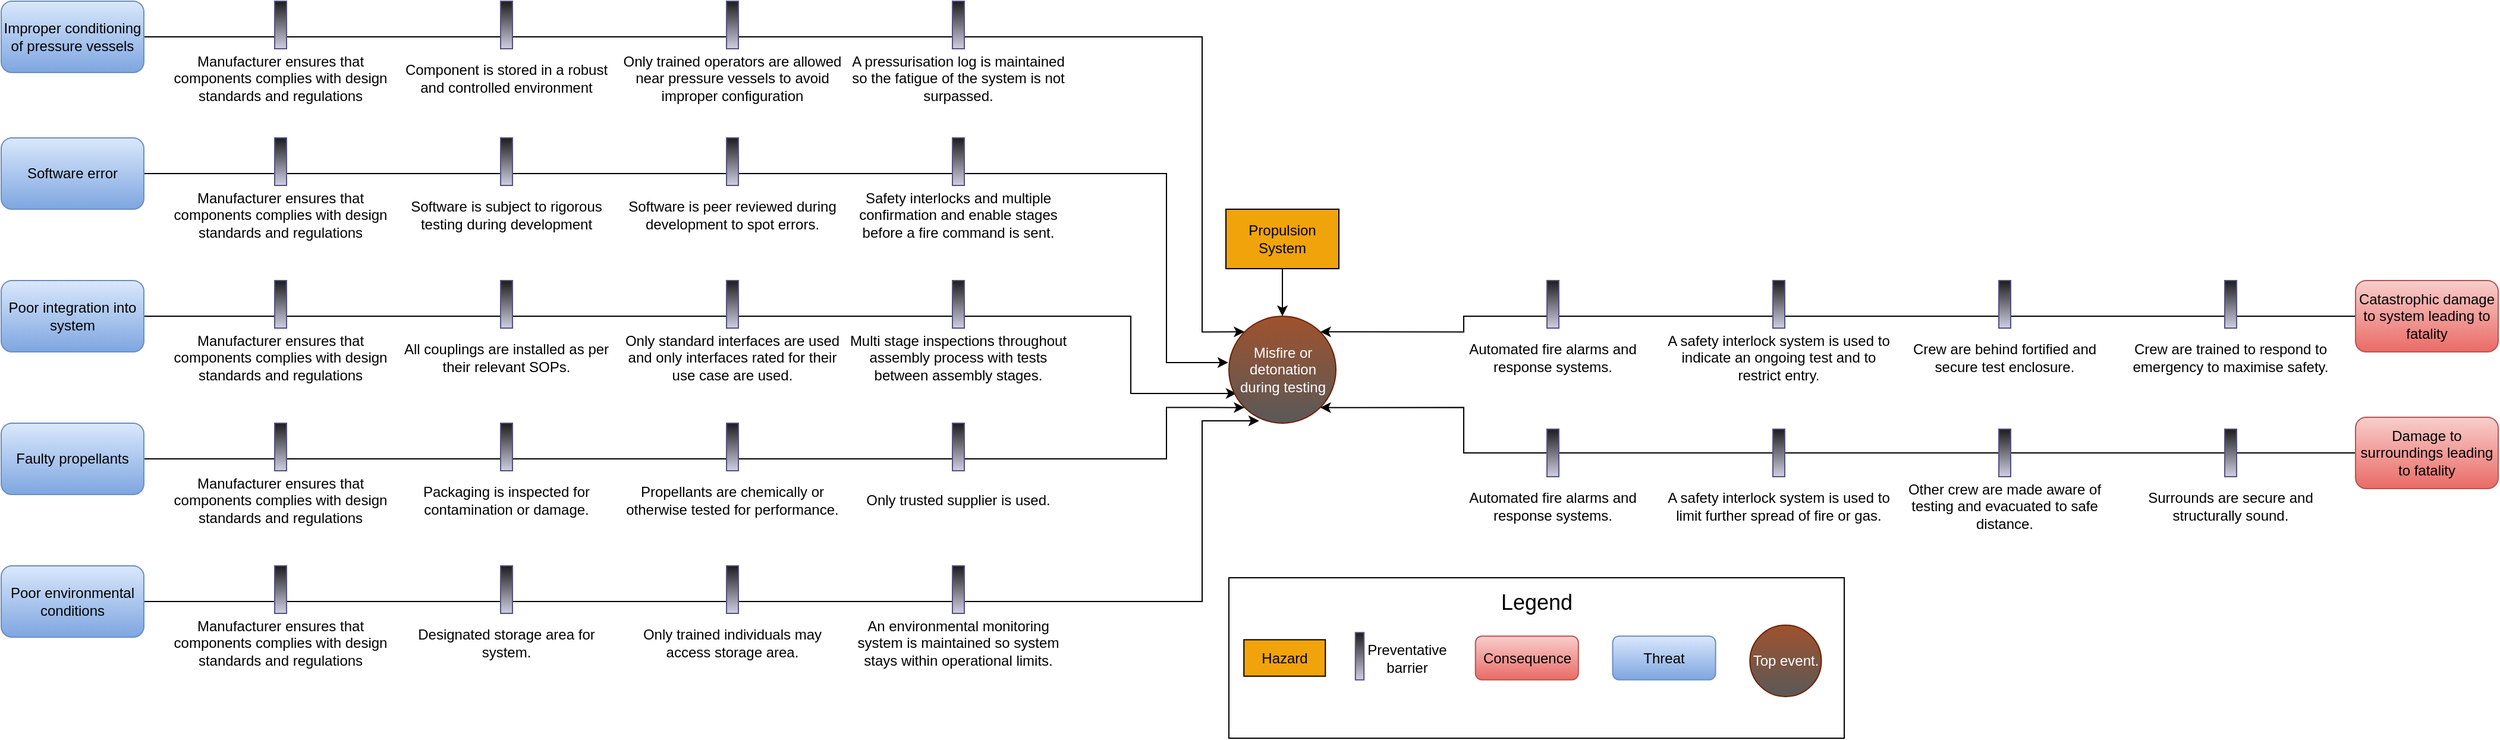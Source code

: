 <mxfile version="24.7.8">
  <diagram name="Page-1" id="6ZMxAK6I8vo8pIzDUHbe">
    <mxGraphModel dx="2893" dy="1055" grid="1" gridSize="10" guides="1" tooltips="1" connect="1" arrows="1" fold="1" page="1" pageScale="1" pageWidth="1100" pageHeight="850" math="0" shadow="0">
      <root>
        <mxCell id="0" />
        <mxCell id="1" parent="0" />
        <mxCell id="fnpI1iifP_5FCb7dAV5m-4" value="" style="group" vertex="1" connectable="0" parent="1">
          <mxGeometry x="-1020" y="40" width="2100" height="620" as="geometry" />
        </mxCell>
        <mxCell id="tkCDLzLJ6Pxb-ShnCUL_-62" style="edgeStyle=orthogonalEdgeStyle;rounded=0;orthogonalLoop=1;jettySize=auto;html=1;exitX=1;exitY=0.5;exitDx=0;exitDy=0;entryX=0.283;entryY=0.978;entryDx=0;entryDy=0;entryPerimeter=0;" parent="fnpI1iifP_5FCb7dAV5m-4" source="tkCDLzLJ6Pxb-ShnCUL_-7" target="tkCDLzLJ6Pxb-ShnCUL_-2" edge="1">
          <mxGeometry relative="1" as="geometry">
            <Array as="points">
              <mxPoint x="1010" y="505" />
              <mxPoint x="1010" y="353" />
            </Array>
          </mxGeometry>
        </mxCell>
        <mxCell id="tkCDLzLJ6Pxb-ShnCUL_-59" style="edgeStyle=orthogonalEdgeStyle;rounded=0;orthogonalLoop=1;jettySize=auto;html=1;exitX=1;exitY=0.5;exitDx=0;exitDy=0;entryX=-0.006;entryY=0.433;entryDx=0;entryDy=0;entryPerimeter=0;" parent="fnpI1iifP_5FCb7dAV5m-4" source="tkCDLzLJ6Pxb-ShnCUL_-4" target="tkCDLzLJ6Pxb-ShnCUL_-2" edge="1">
          <mxGeometry relative="1" as="geometry">
            <Array as="points">
              <mxPoint x="980" y="145" />
              <mxPoint x="980" y="304" />
            </Array>
          </mxGeometry>
        </mxCell>
        <mxCell id="tkCDLzLJ6Pxb-ShnCUL_-60" style="edgeStyle=orthogonalEdgeStyle;rounded=0;orthogonalLoop=1;jettySize=auto;html=1;exitX=1;exitY=0.5;exitDx=0;exitDy=0;entryX=0.072;entryY=0.722;entryDx=0;entryDy=0;entryPerimeter=0;" parent="fnpI1iifP_5FCb7dAV5m-4" source="tkCDLzLJ6Pxb-ShnCUL_-5" target="tkCDLzLJ6Pxb-ShnCUL_-2" edge="1">
          <mxGeometry relative="1" as="geometry">
            <Array as="points">
              <mxPoint x="950" y="265" />
              <mxPoint x="950" y="330" />
            </Array>
          </mxGeometry>
        </mxCell>
        <mxCell id="tkCDLzLJ6Pxb-ShnCUL_-57" style="edgeStyle=orthogonalEdgeStyle;rounded=0;orthogonalLoop=1;jettySize=auto;html=1;exitX=0.5;exitY=1;exitDx=0;exitDy=0;entryX=0.5;entryY=0;entryDx=0;entryDy=0;" parent="fnpI1iifP_5FCb7dAV5m-4" source="tkCDLzLJ6Pxb-ShnCUL_-1" target="tkCDLzLJ6Pxb-ShnCUL_-2" edge="1">
          <mxGeometry relative="1" as="geometry" />
        </mxCell>
        <mxCell id="tkCDLzLJ6Pxb-ShnCUL_-1" value="Propulsion System" style="rounded=0;whiteSpace=wrap;html=1;fillColor=#f0a30a;fontColor=#000000;strokeColor=#000000;container=0;" parent="fnpI1iifP_5FCb7dAV5m-4" vertex="1">
          <mxGeometry x="1030" y="175" width="95" height="50" as="geometry" />
        </mxCell>
        <mxCell id="tkCDLzLJ6Pxb-ShnCUL_-2" value="Misfire or detonation during testing" style="ellipse;whiteSpace=wrap;html=1;aspect=fixed;fillColor=#a0522d;fontColor=#ffffff;strokeColor=#6D1F00;gradientColor=#595959;container=0;" parent="fnpI1iifP_5FCb7dAV5m-4" vertex="1">
          <mxGeometry x="1032.5" y="265" width="90" height="90" as="geometry" />
        </mxCell>
        <mxCell id="tkCDLzLJ6Pxb-ShnCUL_-58" style="edgeStyle=orthogonalEdgeStyle;rounded=0;orthogonalLoop=1;jettySize=auto;html=1;exitX=1;exitY=0.5;exitDx=0;exitDy=0;entryX=0;entryY=0;entryDx=0;entryDy=0;" parent="fnpI1iifP_5FCb7dAV5m-4" source="tkCDLzLJ6Pxb-ShnCUL_-3" target="tkCDLzLJ6Pxb-ShnCUL_-2" edge="1">
          <mxGeometry relative="1" as="geometry">
            <Array as="points">
              <mxPoint x="1010" y="30" />
              <mxPoint x="1010" y="278" />
            </Array>
          </mxGeometry>
        </mxCell>
        <mxCell id="tkCDLzLJ6Pxb-ShnCUL_-3" value="Improper conditioning of pressure vessels" style="rounded=1;whiteSpace=wrap;html=1;fillColor=#dae8fc;gradientColor=#7ea6e0;strokeColor=#6c8ebf;container=0;" parent="fnpI1iifP_5FCb7dAV5m-4" vertex="1">
          <mxGeometry width="120" height="60" as="geometry" />
        </mxCell>
        <mxCell id="tkCDLzLJ6Pxb-ShnCUL_-4" value="Software error&lt;span style=&quot;color: rgba(0, 0, 0, 0); font-family: monospace; font-size: 0px; text-align: start; text-wrap: nowrap;&quot;&gt;%3CmxGraphModel%3E%3Croot%3E%3CmxCell%20id%3D%220%22%2F%3E%3CmxCell%20id%3D%221%22%20parent%3D%220%22%2F%3E%3CmxCell%20id%3D%222%22%20value%3D%22Improper%20conditioning%20of%20pressure%20vessels%22%20style%3D%22rounded%3D1%3BwhiteSpace%3Dwrap%3Bhtml%3D1%3B%22%20vertex%3D%221%22%20parent%3D%221%22%3E%3CmxGeometry%20x%3D%22-80%22%20y%3D%22150%22%20width%3D%22120%22%20height%3D%2260%22%20as%3D%22geometry%22%2F%3E%3C%2FmxCell%3E%3C%2Froot%3E%3C%2FmxGraphModel%3E&lt;/span&gt;" style="rounded=1;whiteSpace=wrap;html=1;fillColor=#dae8fc;gradientColor=#7ea6e0;strokeColor=#6c8ebf;container=0;" parent="fnpI1iifP_5FCb7dAV5m-4" vertex="1">
          <mxGeometry y="115" width="120" height="60" as="geometry" />
        </mxCell>
        <mxCell id="tkCDLzLJ6Pxb-ShnCUL_-5" value="Poor integration into system" style="rounded=1;whiteSpace=wrap;html=1;fillColor=#dae8fc;gradientColor=#7ea6e0;strokeColor=#6c8ebf;container=0;" parent="fnpI1iifP_5FCb7dAV5m-4" vertex="1">
          <mxGeometry y="235" width="120" height="60" as="geometry" />
        </mxCell>
        <mxCell id="tkCDLzLJ6Pxb-ShnCUL_-61" style="edgeStyle=orthogonalEdgeStyle;rounded=0;orthogonalLoop=1;jettySize=auto;html=1;exitX=1;exitY=0.5;exitDx=0;exitDy=0;entryX=0;entryY=1;entryDx=0;entryDy=0;" parent="fnpI1iifP_5FCb7dAV5m-4" source="tkCDLzLJ6Pxb-ShnCUL_-6" target="tkCDLzLJ6Pxb-ShnCUL_-2" edge="1">
          <mxGeometry relative="1" as="geometry">
            <Array as="points">
              <mxPoint x="980" y="385" />
              <mxPoint x="980" y="342" />
            </Array>
          </mxGeometry>
        </mxCell>
        <mxCell id="tkCDLzLJ6Pxb-ShnCUL_-6" value="Faulty propella&lt;span style=&quot;background-color: initial;&quot;&gt;nts&lt;/span&gt;" style="rounded=1;whiteSpace=wrap;html=1;fillColor=#dae8fc;gradientColor=#7ea6e0;strokeColor=#6c8ebf;container=0;" parent="fnpI1iifP_5FCb7dAV5m-4" vertex="1">
          <mxGeometry y="355" width="120" height="60" as="geometry" />
        </mxCell>
        <mxCell id="tkCDLzLJ6Pxb-ShnCUL_-7" value="Poor environmental conditions" style="rounded=1;whiteSpace=wrap;html=1;fillColor=#dae8fc;gradientColor=#7ea6e0;strokeColor=#6c8ebf;container=0;" parent="fnpI1iifP_5FCb7dAV5m-4" vertex="1">
          <mxGeometry y="475" width="120" height="60" as="geometry" />
        </mxCell>
        <mxCell id="tkCDLzLJ6Pxb-ShnCUL_-8" value="Manufacturer ensures that components complies with design standards and regulations" style="text;html=1;align=center;verticalAlign=middle;whiteSpace=wrap;rounded=0;container=0;" parent="fnpI1iifP_5FCb7dAV5m-4" vertex="1">
          <mxGeometry x="140" y="40" width="190" height="50" as="geometry" />
        </mxCell>
        <mxCell id="tkCDLzLJ6Pxb-ShnCUL_-13" value="" style="rounded=0;whiteSpace=wrap;html=1;fillColor=#d0cee2;strokeColor=#56517e;gradientColor=#1C1C1C;gradientDirection=north;container=0;" parent="fnpI1iifP_5FCb7dAV5m-4" vertex="1">
          <mxGeometry x="230" width="10" height="40" as="geometry" />
        </mxCell>
        <mxCell id="tkCDLzLJ6Pxb-ShnCUL_-17" value="Manufacturer ensures that components complies with design standards and regulations" style="text;html=1;align=center;verticalAlign=middle;whiteSpace=wrap;rounded=0;container=0;" parent="fnpI1iifP_5FCb7dAV5m-4" vertex="1">
          <mxGeometry x="140" y="155" width="190" height="50" as="geometry" />
        </mxCell>
        <mxCell id="tkCDLzLJ6Pxb-ShnCUL_-18" value="" style="rounded=0;whiteSpace=wrap;html=1;fillColor=#d0cee2;strokeColor=#56517e;gradientColor=#1C1C1C;gradientDirection=north;container=0;" parent="fnpI1iifP_5FCb7dAV5m-4" vertex="1">
          <mxGeometry x="230" y="115" width="10" height="40" as="geometry" />
        </mxCell>
        <mxCell id="tkCDLzLJ6Pxb-ShnCUL_-19" value="Manufacturer ensures that components complies with design standards and regulations" style="text;html=1;align=center;verticalAlign=middle;whiteSpace=wrap;rounded=0;container=0;" parent="fnpI1iifP_5FCb7dAV5m-4" vertex="1">
          <mxGeometry x="140" y="275" width="190" height="50" as="geometry" />
        </mxCell>
        <mxCell id="tkCDLzLJ6Pxb-ShnCUL_-20" value="" style="rounded=0;whiteSpace=wrap;html=1;fillColor=#d0cee2;strokeColor=#56517e;gradientColor=#1C1C1C;gradientDirection=north;container=0;" parent="fnpI1iifP_5FCb7dAV5m-4" vertex="1">
          <mxGeometry x="230" y="235" width="10" height="40" as="geometry" />
        </mxCell>
        <mxCell id="tkCDLzLJ6Pxb-ShnCUL_-21" value="Manufacturer ensures that components complies with design standards and regulations" style="text;html=1;align=center;verticalAlign=middle;whiteSpace=wrap;rounded=0;container=0;" parent="fnpI1iifP_5FCb7dAV5m-4" vertex="1">
          <mxGeometry x="140" y="395" width="190" height="50" as="geometry" />
        </mxCell>
        <mxCell id="tkCDLzLJ6Pxb-ShnCUL_-22" value="" style="rounded=0;whiteSpace=wrap;html=1;fillColor=#d0cee2;strokeColor=#56517e;gradientColor=#1C1C1C;gradientDirection=north;container=0;" parent="fnpI1iifP_5FCb7dAV5m-4" vertex="1">
          <mxGeometry x="230" y="355" width="10" height="40" as="geometry" />
        </mxCell>
        <mxCell id="tkCDLzLJ6Pxb-ShnCUL_-23" value="Manufacturer ensures that components complies with design standards and regulations" style="text;html=1;align=center;verticalAlign=middle;whiteSpace=wrap;rounded=0;container=0;" parent="fnpI1iifP_5FCb7dAV5m-4" vertex="1">
          <mxGeometry x="140" y="515" width="190" height="50" as="geometry" />
        </mxCell>
        <mxCell id="tkCDLzLJ6Pxb-ShnCUL_-24" value="" style="rounded=0;whiteSpace=wrap;html=1;fillColor=#d0cee2;strokeColor=#56517e;gradientColor=#1C1C1C;gradientDirection=north;container=0;" parent="fnpI1iifP_5FCb7dAV5m-4" vertex="1">
          <mxGeometry x="230" y="475" width="10" height="40" as="geometry" />
        </mxCell>
        <mxCell id="tkCDLzLJ6Pxb-ShnCUL_-25" value="Component is stored in a robust and controlled environment" style="text;html=1;align=center;verticalAlign=middle;whiteSpace=wrap;rounded=0;container=0;" parent="fnpI1iifP_5FCb7dAV5m-4" vertex="1">
          <mxGeometry x="330" y="40" width="190" height="50" as="geometry" />
        </mxCell>
        <mxCell id="tkCDLzLJ6Pxb-ShnCUL_-26" value="" style="rounded=0;whiteSpace=wrap;html=1;fillColor=#d0cee2;strokeColor=#56517e;gradientColor=#1C1C1C;gradientDirection=north;container=0;" parent="fnpI1iifP_5FCb7dAV5m-4" vertex="1">
          <mxGeometry x="420" width="10" height="40" as="geometry" />
        </mxCell>
        <mxCell id="tkCDLzLJ6Pxb-ShnCUL_-27" value="Software is subject to rigorous testing during development" style="text;html=1;align=center;verticalAlign=middle;whiteSpace=wrap;rounded=0;container=0;" parent="fnpI1iifP_5FCb7dAV5m-4" vertex="1">
          <mxGeometry x="330" y="155" width="190" height="50" as="geometry" />
        </mxCell>
        <mxCell id="tkCDLzLJ6Pxb-ShnCUL_-28" value="" style="rounded=0;whiteSpace=wrap;html=1;fillColor=#d0cee2;strokeColor=#56517e;gradientColor=#1C1C1C;gradientDirection=north;container=0;" parent="fnpI1iifP_5FCb7dAV5m-4" vertex="1">
          <mxGeometry x="420" y="115" width="10" height="40" as="geometry" />
        </mxCell>
        <mxCell id="tkCDLzLJ6Pxb-ShnCUL_-29" value="All couplings are installed as per their relevant SOPs." style="text;html=1;align=center;verticalAlign=middle;whiteSpace=wrap;rounded=0;container=0;" parent="fnpI1iifP_5FCb7dAV5m-4" vertex="1">
          <mxGeometry x="330" y="275" width="190" height="50" as="geometry" />
        </mxCell>
        <mxCell id="tkCDLzLJ6Pxb-ShnCUL_-30" value="" style="rounded=0;whiteSpace=wrap;html=1;fillColor=#d0cee2;strokeColor=#56517e;gradientColor=#1C1C1C;gradientDirection=north;container=0;" parent="fnpI1iifP_5FCb7dAV5m-4" vertex="1">
          <mxGeometry x="420" y="235" width="10" height="40" as="geometry" />
        </mxCell>
        <mxCell id="tkCDLzLJ6Pxb-ShnCUL_-31" value="Packaging is inspected for contamination or damage." style="text;html=1;align=center;verticalAlign=middle;whiteSpace=wrap;rounded=0;container=0;" parent="fnpI1iifP_5FCb7dAV5m-4" vertex="1">
          <mxGeometry x="330" y="395" width="190" height="50" as="geometry" />
        </mxCell>
        <mxCell id="tkCDLzLJ6Pxb-ShnCUL_-32" value="" style="rounded=0;whiteSpace=wrap;html=1;fillColor=#d0cee2;strokeColor=#56517e;gradientColor=#1C1C1C;gradientDirection=north;container=0;" parent="fnpI1iifP_5FCb7dAV5m-4" vertex="1">
          <mxGeometry x="420" y="355" width="10" height="40" as="geometry" />
        </mxCell>
        <mxCell id="tkCDLzLJ6Pxb-ShnCUL_-33" value="Designated storage area for system." style="text;html=1;align=center;verticalAlign=middle;whiteSpace=wrap;rounded=0;container=0;" parent="fnpI1iifP_5FCb7dAV5m-4" vertex="1">
          <mxGeometry x="330" y="515" width="190" height="50" as="geometry" />
        </mxCell>
        <mxCell id="tkCDLzLJ6Pxb-ShnCUL_-34" value="" style="rounded=0;whiteSpace=wrap;html=1;fillColor=#d0cee2;strokeColor=#56517e;gradientColor=#1C1C1C;gradientDirection=north;container=0;" parent="fnpI1iifP_5FCb7dAV5m-4" vertex="1">
          <mxGeometry x="420" y="475" width="10" height="40" as="geometry" />
        </mxCell>
        <mxCell id="tkCDLzLJ6Pxb-ShnCUL_-35" value="Only trained operators are allowed near pressure vessels to avoid improper configuration" style="text;html=1;align=center;verticalAlign=middle;whiteSpace=wrap;rounded=0;container=0;" parent="fnpI1iifP_5FCb7dAV5m-4" vertex="1">
          <mxGeometry x="520" y="40" width="190" height="50" as="geometry" />
        </mxCell>
        <mxCell id="tkCDLzLJ6Pxb-ShnCUL_-36" value="" style="rounded=0;whiteSpace=wrap;html=1;fillColor=#d0cee2;strokeColor=#56517e;gradientColor=#1C1C1C;gradientDirection=north;container=0;" parent="fnpI1iifP_5FCb7dAV5m-4" vertex="1">
          <mxGeometry x="610" width="10" height="40" as="geometry" />
        </mxCell>
        <mxCell id="tkCDLzLJ6Pxb-ShnCUL_-37" value="Software is peer reviewed during development to spot errors." style="text;html=1;align=center;verticalAlign=middle;whiteSpace=wrap;rounded=0;container=0;" parent="fnpI1iifP_5FCb7dAV5m-4" vertex="1">
          <mxGeometry x="520" y="155" width="190" height="50" as="geometry" />
        </mxCell>
        <mxCell id="tkCDLzLJ6Pxb-ShnCUL_-38" value="" style="rounded=0;whiteSpace=wrap;html=1;fillColor=#d0cee2;strokeColor=#56517e;gradientColor=#1C1C1C;gradientDirection=north;container=0;" parent="fnpI1iifP_5FCb7dAV5m-4" vertex="1">
          <mxGeometry x="610" y="115" width="10" height="40" as="geometry" />
        </mxCell>
        <mxCell id="tkCDLzLJ6Pxb-ShnCUL_-39" value="Only standard interfaces are used and only interfaces rated for their use case are used." style="text;html=1;align=center;verticalAlign=middle;whiteSpace=wrap;rounded=0;container=0;" parent="fnpI1iifP_5FCb7dAV5m-4" vertex="1">
          <mxGeometry x="520" y="275" width="190" height="50" as="geometry" />
        </mxCell>
        <mxCell id="tkCDLzLJ6Pxb-ShnCUL_-40" value="" style="rounded=0;whiteSpace=wrap;html=1;fillColor=#d0cee2;strokeColor=#56517e;gradientColor=#1C1C1C;gradientDirection=north;container=0;" parent="fnpI1iifP_5FCb7dAV5m-4" vertex="1">
          <mxGeometry x="610" y="235" width="10" height="40" as="geometry" />
        </mxCell>
        <mxCell id="tkCDLzLJ6Pxb-ShnCUL_-41" value="Propellants are chemically or otherwise tested for performance." style="text;html=1;align=center;verticalAlign=middle;whiteSpace=wrap;rounded=0;container=0;" parent="fnpI1iifP_5FCb7dAV5m-4" vertex="1">
          <mxGeometry x="520" y="395" width="190" height="50" as="geometry" />
        </mxCell>
        <mxCell id="tkCDLzLJ6Pxb-ShnCUL_-42" value="" style="rounded=0;whiteSpace=wrap;html=1;fillColor=#d0cee2;strokeColor=#56517e;gradientColor=#1C1C1C;gradientDirection=north;container=0;" parent="fnpI1iifP_5FCb7dAV5m-4" vertex="1">
          <mxGeometry x="610" y="355" width="10" height="40" as="geometry" />
        </mxCell>
        <mxCell id="tkCDLzLJ6Pxb-ShnCUL_-43" value="Only trained individuals may access storage area." style="text;html=1;align=center;verticalAlign=middle;whiteSpace=wrap;rounded=0;container=0;" parent="fnpI1iifP_5FCb7dAV5m-4" vertex="1">
          <mxGeometry x="520" y="515" width="190" height="50" as="geometry" />
        </mxCell>
        <mxCell id="tkCDLzLJ6Pxb-ShnCUL_-44" value="" style="rounded=0;whiteSpace=wrap;html=1;fillColor=#d0cee2;strokeColor=#56517e;gradientColor=#1C1C1C;gradientDirection=north;container=0;" parent="fnpI1iifP_5FCb7dAV5m-4" vertex="1">
          <mxGeometry x="610" y="475" width="10" height="40" as="geometry" />
        </mxCell>
        <mxCell id="tkCDLzLJ6Pxb-ShnCUL_-45" value="A pressurisation log is maintained so the fatigue of the system is not surpassed." style="text;html=1;align=center;verticalAlign=middle;whiteSpace=wrap;rounded=0;container=0;" parent="fnpI1iifP_5FCb7dAV5m-4" vertex="1">
          <mxGeometry x="710" y="40" width="190" height="50" as="geometry" />
        </mxCell>
        <mxCell id="tkCDLzLJ6Pxb-ShnCUL_-46" value="" style="rounded=0;whiteSpace=wrap;html=1;fillColor=#d0cee2;strokeColor=#56517e;gradientColor=#1C1C1C;gradientDirection=north;container=0;" parent="fnpI1iifP_5FCb7dAV5m-4" vertex="1">
          <mxGeometry x="800" width="10" height="40" as="geometry" />
        </mxCell>
        <mxCell id="tkCDLzLJ6Pxb-ShnCUL_-47" value="Safety interlocks and multiple confirmation and enable stages before a fire command is sent." style="text;html=1;align=center;verticalAlign=middle;whiteSpace=wrap;rounded=0;container=0;" parent="fnpI1iifP_5FCb7dAV5m-4" vertex="1">
          <mxGeometry x="710" y="155" width="190" height="50" as="geometry" />
        </mxCell>
        <mxCell id="tkCDLzLJ6Pxb-ShnCUL_-48" value="" style="rounded=0;whiteSpace=wrap;html=1;fillColor=#d0cee2;strokeColor=#56517e;gradientColor=#1C1C1C;gradientDirection=north;container=0;" parent="fnpI1iifP_5FCb7dAV5m-4" vertex="1">
          <mxGeometry x="800" y="115" width="10" height="40" as="geometry" />
        </mxCell>
        <mxCell id="tkCDLzLJ6Pxb-ShnCUL_-49" value="Multi stage inspections throughout assembly process with tests between assembly stages." style="text;html=1;align=center;verticalAlign=middle;whiteSpace=wrap;rounded=0;container=0;" parent="fnpI1iifP_5FCb7dAV5m-4" vertex="1">
          <mxGeometry x="710" y="275" width="190" height="50" as="geometry" />
        </mxCell>
        <mxCell id="tkCDLzLJ6Pxb-ShnCUL_-50" value="" style="rounded=0;whiteSpace=wrap;html=1;fillColor=#d0cee2;strokeColor=#56517e;gradientColor=#1C1C1C;gradientDirection=north;container=0;" parent="fnpI1iifP_5FCb7dAV5m-4" vertex="1">
          <mxGeometry x="800" y="235" width="10" height="40" as="geometry" />
        </mxCell>
        <mxCell id="tkCDLzLJ6Pxb-ShnCUL_-51" value="Only trusted supplier is used." style="text;html=1;align=center;verticalAlign=middle;whiteSpace=wrap;rounded=0;container=0;" parent="fnpI1iifP_5FCb7dAV5m-4" vertex="1">
          <mxGeometry x="710" y="395" width="190" height="50" as="geometry" />
        </mxCell>
        <mxCell id="tkCDLzLJ6Pxb-ShnCUL_-52" value="" style="rounded=0;whiteSpace=wrap;html=1;fillColor=#d0cee2;strokeColor=#56517e;gradientColor=#1C1C1C;gradientDirection=north;container=0;" parent="fnpI1iifP_5FCb7dAV5m-4" vertex="1">
          <mxGeometry x="800" y="355" width="10" height="40" as="geometry" />
        </mxCell>
        <mxCell id="tkCDLzLJ6Pxb-ShnCUL_-53" value="An environmental monitoring system is maintained so system stays within operational limits." style="text;html=1;align=center;verticalAlign=middle;whiteSpace=wrap;rounded=0;container=0;" parent="fnpI1iifP_5FCb7dAV5m-4" vertex="1">
          <mxGeometry x="710" y="515" width="190" height="50" as="geometry" />
        </mxCell>
        <mxCell id="tkCDLzLJ6Pxb-ShnCUL_-54" value="" style="rounded=0;whiteSpace=wrap;html=1;fillColor=#d0cee2;strokeColor=#56517e;gradientColor=#1C1C1C;gradientDirection=north;container=0;" parent="fnpI1iifP_5FCb7dAV5m-4" vertex="1">
          <mxGeometry x="800" y="475" width="10" height="40" as="geometry" />
        </mxCell>
        <mxCell id="tkCDLzLJ6Pxb-ShnCUL_-81" style="edgeStyle=orthogonalEdgeStyle;rounded=0;orthogonalLoop=1;jettySize=auto;html=1;exitX=0;exitY=0.5;exitDx=0;exitDy=0;entryX=1;entryY=0;entryDx=0;entryDy=0;" parent="fnpI1iifP_5FCb7dAV5m-4" source="tkCDLzLJ6Pxb-ShnCUL_-63" target="tkCDLzLJ6Pxb-ShnCUL_-2" edge="1">
          <mxGeometry relative="1" as="geometry">
            <Array as="points">
              <mxPoint x="1230" y="265" />
              <mxPoint x="1230" y="278" />
            </Array>
          </mxGeometry>
        </mxCell>
        <mxCell id="tkCDLzLJ6Pxb-ShnCUL_-63" value="Catastrophic damage to system leading to fatality" style="rounded=1;whiteSpace=wrap;html=1;fillColor=#f8cecc;gradientColor=#ea6b66;strokeColor=#b85450;container=0;" parent="fnpI1iifP_5FCb7dAV5m-4" vertex="1">
          <mxGeometry x="1980" y="235" width="120" height="60" as="geometry" />
        </mxCell>
        <mxCell id="tkCDLzLJ6Pxb-ShnCUL_-82" style="edgeStyle=orthogonalEdgeStyle;rounded=0;orthogonalLoop=1;jettySize=auto;html=1;exitX=0;exitY=0.5;exitDx=0;exitDy=0;entryX=1;entryY=1;entryDx=0;entryDy=0;" parent="fnpI1iifP_5FCb7dAV5m-4" source="tkCDLzLJ6Pxb-ShnCUL_-64" target="tkCDLzLJ6Pxb-ShnCUL_-2" edge="1">
          <mxGeometry relative="1" as="geometry">
            <Array as="points">
              <mxPoint x="1230" y="380" />
              <mxPoint x="1230" y="342" />
            </Array>
          </mxGeometry>
        </mxCell>
        <mxCell id="tkCDLzLJ6Pxb-ShnCUL_-64" value="Damage to surroundings leading to fatality" style="rounded=1;whiteSpace=wrap;html=1;fillColor=#f8cecc;gradientColor=#ea6b66;strokeColor=#b85450;container=0;" parent="fnpI1iifP_5FCb7dAV5m-4" vertex="1">
          <mxGeometry x="1980" y="350" width="120" height="60" as="geometry" />
        </mxCell>
        <mxCell id="tkCDLzLJ6Pxb-ShnCUL_-65" value="Crew are trained to respond to emergency to maximise safety." style="text;html=1;align=center;verticalAlign=middle;whiteSpace=wrap;rounded=0;container=0;" parent="fnpI1iifP_5FCb7dAV5m-4" vertex="1">
          <mxGeometry x="1780" y="275" width="190" height="50" as="geometry" />
        </mxCell>
        <mxCell id="tkCDLzLJ6Pxb-ShnCUL_-66" value="" style="rounded=0;whiteSpace=wrap;html=1;fillColor=#d0cee2;strokeColor=#56517e;gradientColor=#1C1C1C;gradientDirection=north;container=0;" parent="fnpI1iifP_5FCb7dAV5m-4" vertex="1">
          <mxGeometry x="1870" y="235" width="10" height="40" as="geometry" />
        </mxCell>
        <mxCell id="tkCDLzLJ6Pxb-ShnCUL_-67" value="Surrounds are secure and structurally sound." style="text;html=1;align=center;verticalAlign=middle;whiteSpace=wrap;rounded=0;container=0;" parent="fnpI1iifP_5FCb7dAV5m-4" vertex="1">
          <mxGeometry x="1780" y="400" width="190" height="50" as="geometry" />
        </mxCell>
        <mxCell id="tkCDLzLJ6Pxb-ShnCUL_-68" value="" style="rounded=0;whiteSpace=wrap;html=1;fillColor=#d0cee2;strokeColor=#56517e;gradientColor=#1C1C1C;gradientDirection=north;container=0;" parent="fnpI1iifP_5FCb7dAV5m-4" vertex="1">
          <mxGeometry x="1870" y="360" width="10" height="40" as="geometry" />
        </mxCell>
        <mxCell id="tkCDLzLJ6Pxb-ShnCUL_-69" value="Crew are behind fortified and secure test enclosure." style="text;html=1;align=center;verticalAlign=middle;whiteSpace=wrap;rounded=0;container=0;" parent="fnpI1iifP_5FCb7dAV5m-4" vertex="1">
          <mxGeometry x="1590" y="275" width="190" height="50" as="geometry" />
        </mxCell>
        <mxCell id="tkCDLzLJ6Pxb-ShnCUL_-70" value="" style="rounded=0;whiteSpace=wrap;html=1;fillColor=#d0cee2;strokeColor=#56517e;gradientColor=#1C1C1C;gradientDirection=north;container=0;" parent="fnpI1iifP_5FCb7dAV5m-4" vertex="1">
          <mxGeometry x="1680" y="235" width="10" height="40" as="geometry" />
        </mxCell>
        <mxCell id="tkCDLzLJ6Pxb-ShnCUL_-71" value="Other crew are made aware of testing and evacuated to safe distance." style="text;html=1;align=center;verticalAlign=middle;whiteSpace=wrap;rounded=0;container=0;" parent="fnpI1iifP_5FCb7dAV5m-4" vertex="1">
          <mxGeometry x="1590" y="400" width="190" height="50" as="geometry" />
        </mxCell>
        <mxCell id="tkCDLzLJ6Pxb-ShnCUL_-72" value="" style="rounded=0;whiteSpace=wrap;html=1;fillColor=#d0cee2;strokeColor=#56517e;gradientColor=#1C1C1C;gradientDirection=north;container=0;" parent="fnpI1iifP_5FCb7dAV5m-4" vertex="1">
          <mxGeometry x="1680" y="360" width="10" height="40" as="geometry" />
        </mxCell>
        <mxCell id="tkCDLzLJ6Pxb-ShnCUL_-73" value="A safety interlock system is used to indicate an ongoing test and to restrict entry." style="text;html=1;align=center;verticalAlign=middle;whiteSpace=wrap;rounded=0;container=0;" parent="fnpI1iifP_5FCb7dAV5m-4" vertex="1">
          <mxGeometry x="1400" y="275" width="190" height="50" as="geometry" />
        </mxCell>
        <mxCell id="tkCDLzLJ6Pxb-ShnCUL_-74" value="" style="rounded=0;whiteSpace=wrap;html=1;fillColor=#d0cee2;strokeColor=#56517e;gradientColor=#1C1C1C;gradientDirection=north;container=0;" parent="fnpI1iifP_5FCb7dAV5m-4" vertex="1">
          <mxGeometry x="1490" y="235" width="10" height="40" as="geometry" />
        </mxCell>
        <mxCell id="tkCDLzLJ6Pxb-ShnCUL_-75" value="A safety interlock system is used to limit further spread of fire or gas." style="text;html=1;align=center;verticalAlign=middle;whiteSpace=wrap;rounded=0;container=0;" parent="fnpI1iifP_5FCb7dAV5m-4" vertex="1">
          <mxGeometry x="1400" y="400" width="190" height="50" as="geometry" />
        </mxCell>
        <mxCell id="tkCDLzLJ6Pxb-ShnCUL_-76" value="" style="rounded=0;whiteSpace=wrap;html=1;fillColor=#d0cee2;strokeColor=#56517e;gradientColor=#1C1C1C;gradientDirection=north;container=0;" parent="fnpI1iifP_5FCb7dAV5m-4" vertex="1">
          <mxGeometry x="1490" y="360" width="10" height="40" as="geometry" />
        </mxCell>
        <mxCell id="tkCDLzLJ6Pxb-ShnCUL_-77" value="Automated fire alarms and response systems." style="text;html=1;align=center;verticalAlign=middle;whiteSpace=wrap;rounded=0;container=0;" parent="fnpI1iifP_5FCb7dAV5m-4" vertex="1">
          <mxGeometry x="1210" y="275" width="190" height="50" as="geometry" />
        </mxCell>
        <mxCell id="tkCDLzLJ6Pxb-ShnCUL_-78" value="" style="rounded=0;whiteSpace=wrap;html=1;fillColor=#d0cee2;strokeColor=#56517e;gradientColor=#1C1C1C;gradientDirection=north;container=0;" parent="fnpI1iifP_5FCb7dAV5m-4" vertex="1">
          <mxGeometry x="1300" y="235" width="10" height="40" as="geometry" />
        </mxCell>
        <mxCell id="tkCDLzLJ6Pxb-ShnCUL_-79" value="Automated fire alarms and response systems." style="text;html=1;align=center;verticalAlign=middle;whiteSpace=wrap;rounded=0;container=0;" parent="fnpI1iifP_5FCb7dAV5m-4" vertex="1">
          <mxGeometry x="1210" y="400" width="190" height="50" as="geometry" />
        </mxCell>
        <mxCell id="tkCDLzLJ6Pxb-ShnCUL_-80" value="" style="rounded=0;whiteSpace=wrap;html=1;fillColor=#d0cee2;strokeColor=#56517e;gradientColor=#1C1C1C;gradientDirection=north;container=0;" parent="fnpI1iifP_5FCb7dAV5m-4" vertex="1">
          <mxGeometry x="1300" y="360" width="10" height="40" as="geometry" />
        </mxCell>
        <mxCell id="tkCDLzLJ6Pxb-ShnCUL_-91" value="" style="rounded=0;whiteSpace=wrap;html=1;container=0;" parent="fnpI1iifP_5FCb7dAV5m-4" vertex="1">
          <mxGeometry x="1032.5" y="485" width="517.5" height="135.0" as="geometry" />
        </mxCell>
        <mxCell id="tkCDLzLJ6Pxb-ShnCUL_-83" value="" style="rounded=0;whiteSpace=wrap;html=1;fillColor=#d0cee2;strokeColor=#56517e;gradientColor=#1C1C1C;gradientDirection=north;container=0;" parent="fnpI1iifP_5FCb7dAV5m-4" vertex="1">
          <mxGeometry x="1138.89" y="531.14" width="7.21" height="39.77" as="geometry" />
        </mxCell>
        <mxCell id="tkCDLzLJ6Pxb-ShnCUL_-84" value="Preventative barrier" style="text;html=1;align=center;verticalAlign=middle;whiteSpace=wrap;rounded=0;container=0;" parent="fnpI1iifP_5FCb7dAV5m-4" vertex="1">
          <mxGeometry x="1138.885" y="544.83" width="86.551" height="15.341" as="geometry" />
        </mxCell>
        <mxCell id="tkCDLzLJ6Pxb-ShnCUL_-85" value="Consequence" style="rounded=1;whiteSpace=wrap;html=1;fillColor=#f8cecc;gradientColor=#ea6b66;strokeColor=#b85450;container=0;" parent="fnpI1iifP_5FCb7dAV5m-4" vertex="1">
          <mxGeometry x="1239.861" y="534.091" width="86.551" height="36.818" as="geometry" />
        </mxCell>
        <mxCell id="tkCDLzLJ6Pxb-ShnCUL_-87" value="Threat" style="rounded=1;whiteSpace=wrap;html=1;fillColor=#dae8fc;gradientColor=#7ea6e0;strokeColor=#6c8ebf;container=0;" parent="fnpI1iifP_5FCb7dAV5m-4" vertex="1">
          <mxGeometry x="1355.261" y="534.091" width="86.551" height="36.818" as="geometry" />
        </mxCell>
        <mxCell id="tkCDLzLJ6Pxb-ShnCUL_-88" value="Hazard" style="rounded=0;whiteSpace=wrap;html=1;fillColor=#f0a30a;fontColor=#000000;strokeColor=#000000;container=0;" parent="fnpI1iifP_5FCb7dAV5m-4" vertex="1">
          <mxGeometry x="1045.122" y="537.159" width="68.519" height="30.682" as="geometry" />
        </mxCell>
        <mxCell id="tkCDLzLJ6Pxb-ShnCUL_-89" value="Top event." style="ellipse;whiteSpace=wrap;html=1;aspect=fixed;fillColor=#a0522d;fontColor=#ffffff;strokeColor=#6D1F00;gradientColor=#595959;container=0;" parent="fnpI1iifP_5FCb7dAV5m-4" vertex="1">
          <mxGeometry x="1470.66" y="524.89" width="60.11" height="60.11" as="geometry" />
        </mxCell>
        <mxCell id="tkCDLzLJ6Pxb-ShnCUL_-90" value="&lt;font style=&quot;font-size: 18px;&quot;&gt;Legend&lt;/font&gt;" style="text;html=1;align=center;verticalAlign=middle;whiteSpace=wrap;rounded=0;container=0;" parent="fnpI1iifP_5FCb7dAV5m-4" vertex="1">
          <mxGeometry x="1269.612" y="497.273" width="43.275" height="18.409" as="geometry" />
        </mxCell>
      </root>
    </mxGraphModel>
  </diagram>
</mxfile>

